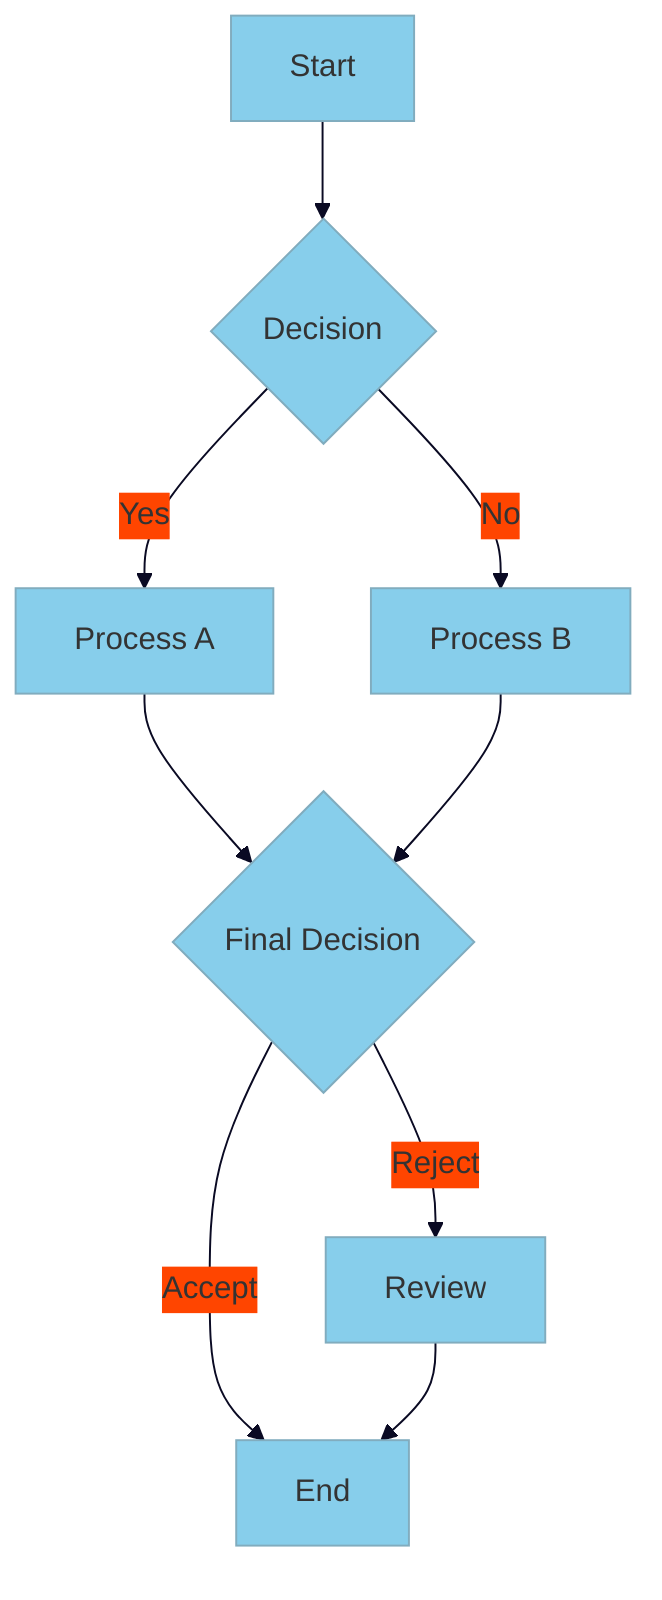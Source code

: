 %%{init: {'theme': 'base', 'themeVariables': {'background': '#F5F5DC', 'primaryColor': '#87CEEB', 'edgeLabelBackground': '#FF4500'}}}%%
flowchart TD
    A[Start] --> B{Decision}
    B -->|Yes| C[Process A]
    B -->|No| D[Process B]
    C --> E{Final Decision}
    D --> E
    E -->|Accept| F[End]
    E -->|Reject| G[Review]
    G --> F